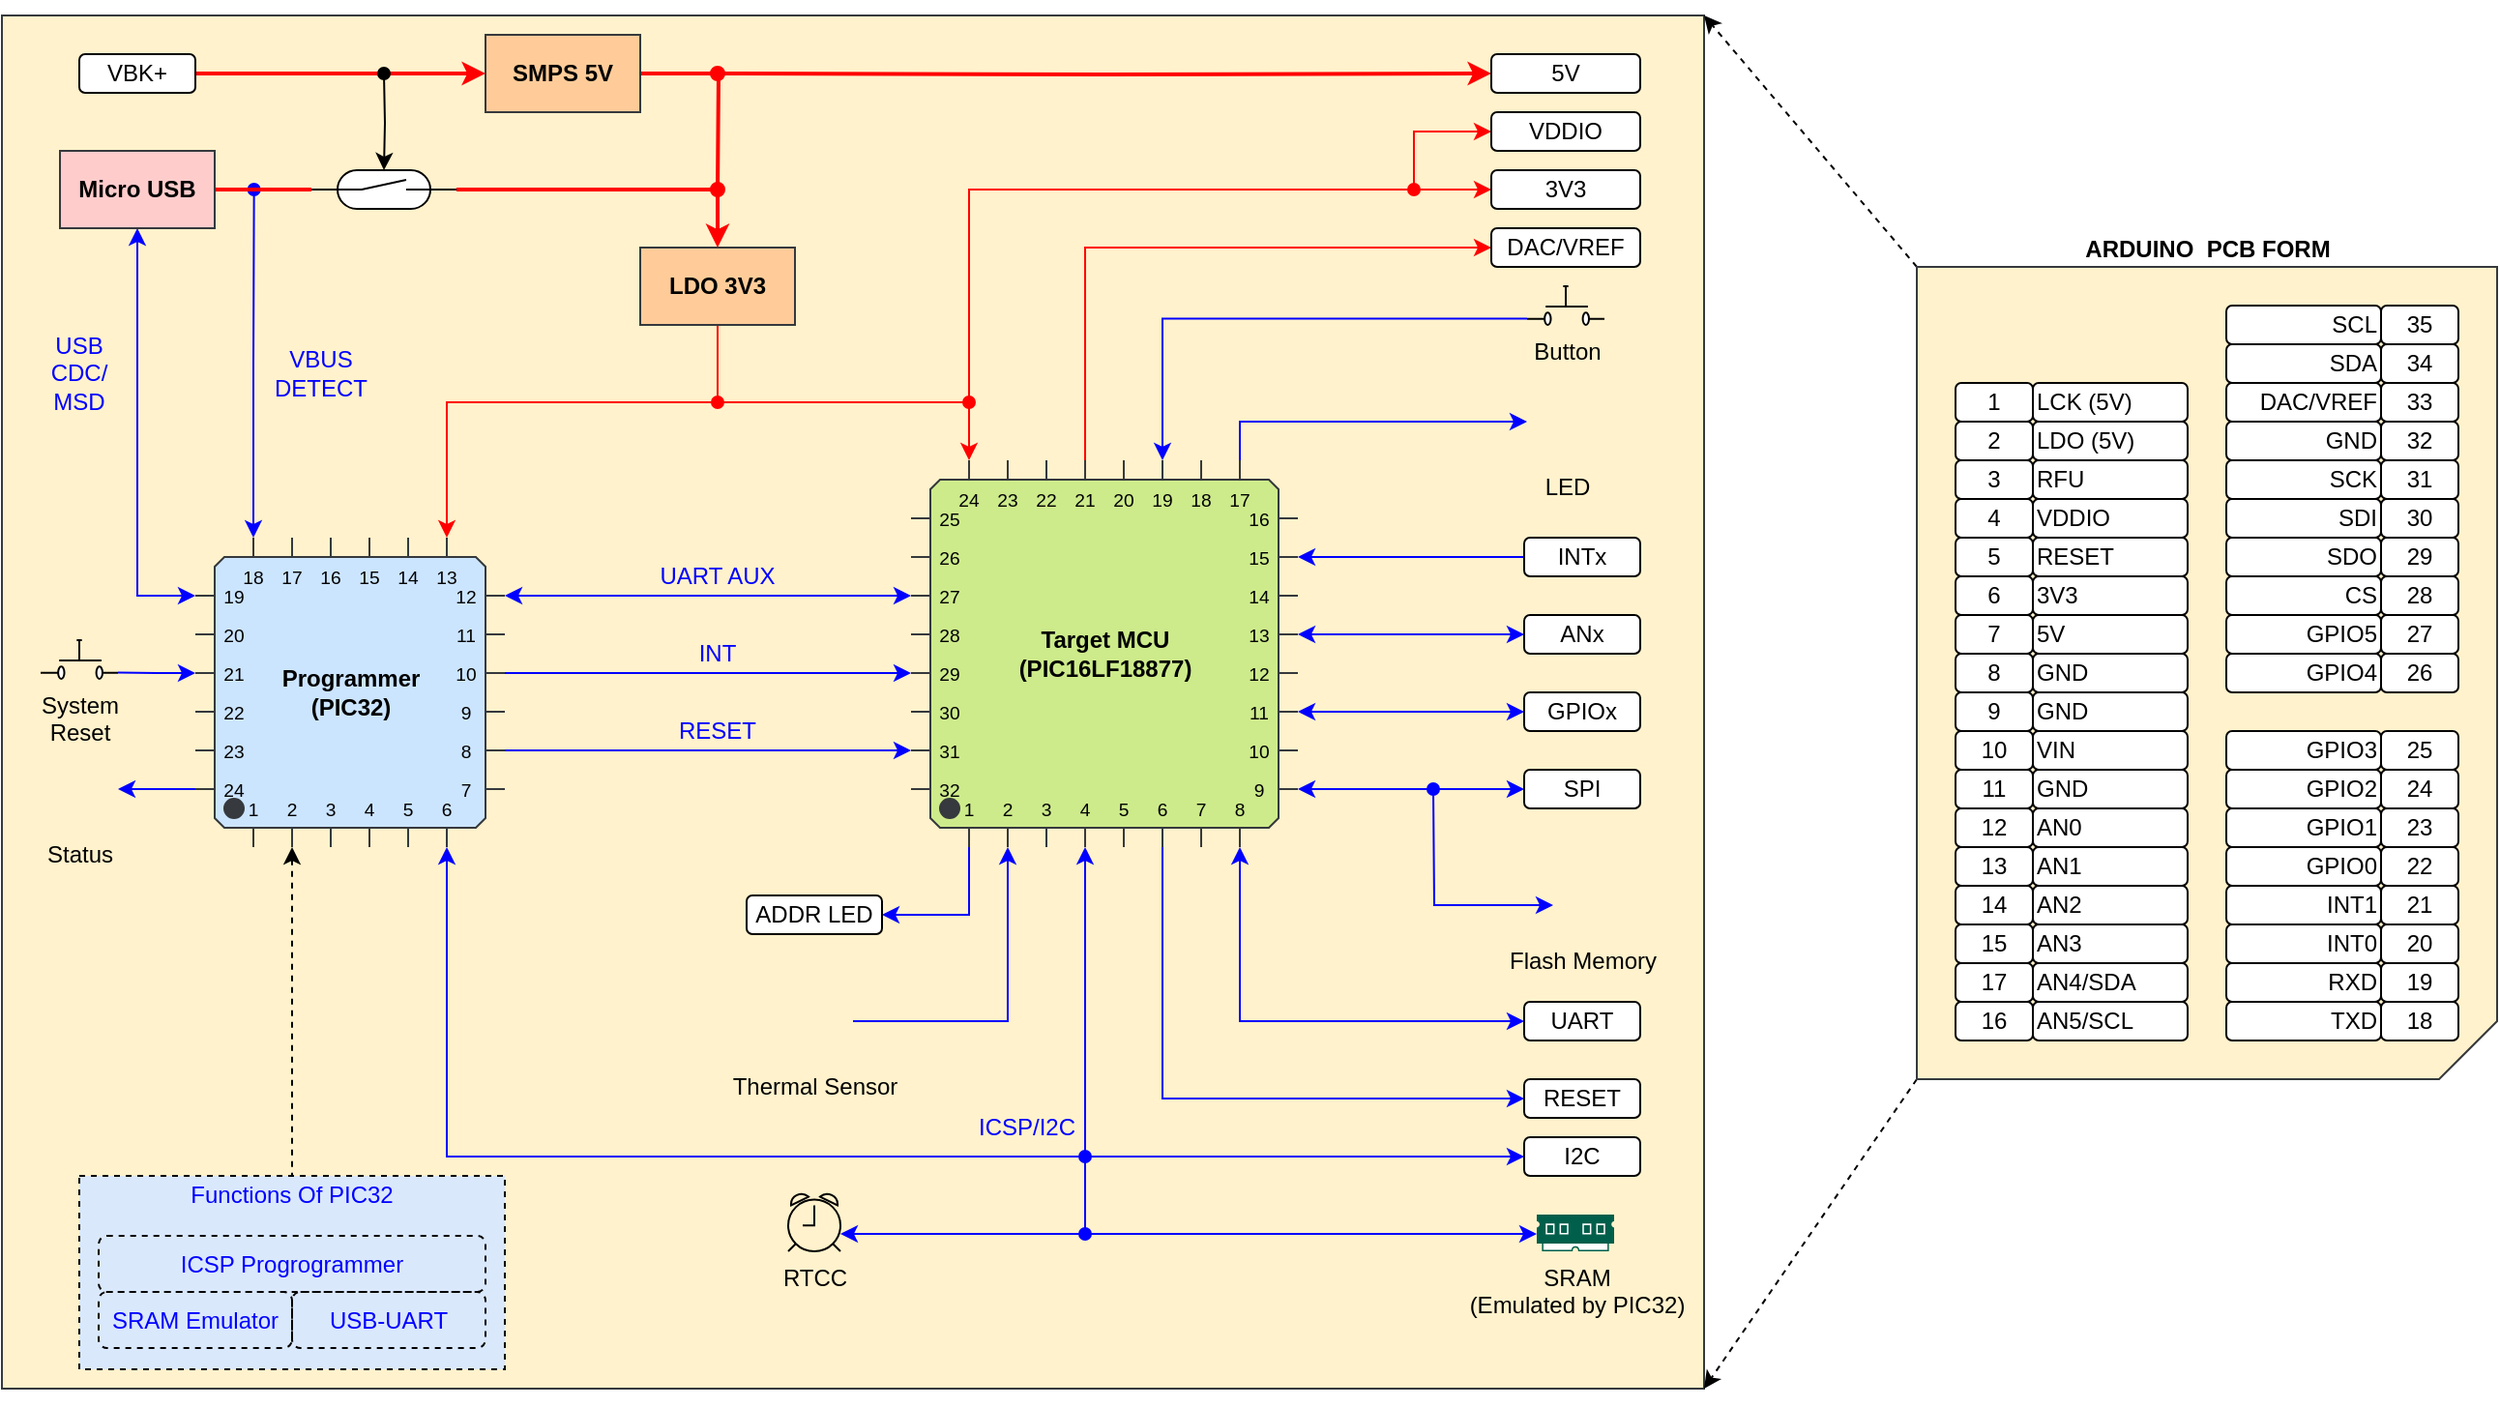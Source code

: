 <mxfile version="14.4.3" type="device"><diagram id="FAWxuf3-GDfkqZyllJHT" name="Page-1"><mxGraphModel dx="1021" dy="647" grid="1" gridSize="10" guides="1" tooltips="1" connect="1" arrows="1" fold="1" page="1" pageScale="1" pageWidth="1654" pageHeight="1169" math="0" shadow="0"><root><mxCell id="0"/><mxCell id="1" parent="0"/><mxCell id="gl0B-3WAw4lFfvfO7_5f-157" value="" style="rounded=0;whiteSpace=wrap;html=1;strokeColor=#36393d;strokeWidth=1;align=center;fillColor=#FFF2CC;" parent="1" vertex="1"><mxGeometry x="10" y="10" width="880" height="710" as="geometry"/></mxCell><mxCell id="gl0B-3WAw4lFfvfO7_5f-158" style="rounded=0;orthogonalLoop=1;jettySize=auto;html=1;exitX=1;exitY=1;exitDx=0;exitDy=0;exitPerimeter=0;entryX=1;entryY=0;entryDx=0;entryDy=0;startArrow=none;startFill=0;endArrow=classic;endFill=1;strokeWidth=1;fontColor=#000000;dashed=1;fillColor=#ffff88;" parent="1" source="gl0B-3WAw4lFfvfO7_5f-81" target="gl0B-3WAw4lFfvfO7_5f-157" edge="1"><mxGeometry relative="1" as="geometry"/></mxCell><mxCell id="gl0B-3WAw4lFfvfO7_5f-160" style="edgeStyle=none;rounded=0;orthogonalLoop=1;jettySize=auto;html=1;exitX=1;exitY=0;exitDx=0;exitDy=0;exitPerimeter=0;entryX=1;entryY=1;entryDx=0;entryDy=0;startArrow=none;startFill=0;endArrow=classic;endFill=1;strokeWidth=1;fontColor=#000000;dashed=1;fillColor=#ffff88;" parent="1" source="gl0B-3WAw4lFfvfO7_5f-81" target="gl0B-3WAw4lFfvfO7_5f-157" edge="1"><mxGeometry relative="1" as="geometry"/></mxCell><mxCell id="gl0B-3WAw4lFfvfO7_5f-81" value="&lt;b&gt;ARDUINO&amp;nbsp; PCB FORM&lt;/b&gt;" style="shape=card;html=1;align=center;rotation=0;strokeColor=#36393d;labelPosition=center;verticalLabelPosition=top;verticalAlign=bottom;horizontal=1;flipV=1;flipH=1;textDirection=rtl;fillColor=#FFF2CC;" parent="1" vertex="1"><mxGeometry x="1000" y="140" width="300" height="420" as="geometry"/></mxCell><mxCell id="gl0B-3WAw4lFfvfO7_5f-142" style="edgeStyle=orthogonalEdgeStyle;rounded=0;orthogonalLoop=1;jettySize=auto;html=1;exitX=0;exitY=0;exitDx=0;exitDy=30;exitPerimeter=0;entryX=0.5;entryY=1;entryDx=0;entryDy=0;startArrow=classic;startFill=1;endArrow=classic;endFill=1;strokeColor=#0000FF;strokeWidth=1;fontColor=#000000;" parent="1" source="gl0B-3WAw4lFfvfO7_5f-1" target="gl0B-3WAw4lFfvfO7_5f-4" edge="1"><mxGeometry relative="1" as="geometry"/></mxCell><mxCell id="gl0B-3WAw4lFfvfO7_5f-145" style="edgeStyle=orthogonalEdgeStyle;rounded=0;orthogonalLoop=1;jettySize=auto;html=1;exitX=0;exitY=0;exitDx=0;exitDy=70;exitPerimeter=0;entryX=1;entryY=0.84;entryDx=0;entryDy=0;entryPerimeter=0;startArrow=classic;startFill=1;endArrow=none;endFill=0;strokeColor=#0000FF;strokeWidth=1;fontColor=#000000;" parent="1" source="gl0B-3WAw4lFfvfO7_5f-1" target="gl0B-3WAw4lFfvfO7_5f-139" edge="1"><mxGeometry relative="1" as="geometry"/></mxCell><mxCell id="GJWshSF4fhfG3qmLM1xP-25" style="edgeStyle=orthogonalEdgeStyle;rounded=0;orthogonalLoop=1;jettySize=auto;html=1;entryX=0.5;entryY=0;entryDx=0;entryDy=0;startArrow=classic;startFill=1;endArrow=none;endFill=0;strokeWidth=1;fontColor=#0000FF;dashed=1;exitX=0;exitY=1;exitDx=50;exitDy=0;exitPerimeter=0;" parent="1" source="gl0B-3WAw4lFfvfO7_5f-1" target="GJWshSF4fhfG3qmLM1xP-23" edge="1"><mxGeometry relative="1" as="geometry"/></mxCell><mxCell id="er8K3xx068y1juMKBzcv-15" style="edgeStyle=orthogonalEdgeStyle;rounded=0;orthogonalLoop=1;jettySize=auto;html=1;exitX=0;exitY=0;exitDx=30;exitDy=0;exitPerimeter=0;startArrow=classic;startFill=1;endArrow=oval;endFill=1;strokeColor=#0000FF;" edge="1" parent="1" source="gl0B-3WAw4lFfvfO7_5f-1"><mxGeometry relative="1" as="geometry"><mxPoint x="140.333" y="100.0" as="targetPoint"/></mxGeometry></mxCell><mxCell id="er8K3xx068y1juMKBzcv-25" style="edgeStyle=orthogonalEdgeStyle;rounded=0;orthogonalLoop=1;jettySize=auto;html=1;exitX=1;exitY=0;exitDx=0;exitDy=30;exitPerimeter=0;entryX=0;entryY=0;entryDx=0;entryDy=70;entryPerimeter=0;startArrow=classic;startFill=1;endArrow=classic;endFill=1;strokeWidth=1;strokeColor=#0000FF;" edge="1" parent="1" source="gl0B-3WAw4lFfvfO7_5f-1" target="gl0B-3WAw4lFfvfO7_5f-82"><mxGeometry relative="1" as="geometry"/></mxCell><mxCell id="er8K3xx068y1juMKBzcv-26" style="edgeStyle=orthogonalEdgeStyle;rounded=0;orthogonalLoop=1;jettySize=auto;html=1;exitX=0;exitY=1;exitDx=130;exitDy=0;exitPerimeter=0;entryX=0;entryY=0.5;entryDx=0;entryDy=0;startArrow=classic;startFill=1;endArrow=classic;endFill=1;strokeColor=#0000FF;strokeWidth=1;" edge="1" parent="1" source="gl0B-3WAw4lFfvfO7_5f-1" target="gl0B-3WAw4lFfvfO7_5f-117"><mxGeometry relative="1" as="geometry"/></mxCell><mxCell id="er8K3xx068y1juMKBzcv-30" style="edgeStyle=orthogonalEdgeStyle;rounded=0;orthogonalLoop=1;jettySize=auto;html=1;exitX=1;exitY=0;exitDx=0;exitDy=110;exitPerimeter=0;entryX=0;entryY=0;entryDx=0;entryDy=150;entryPerimeter=0;startArrow=none;startFill=0;endArrow=classic;endFill=1;strokeColor=#0000FF;strokeWidth=1;" edge="1" parent="1" source="gl0B-3WAw4lFfvfO7_5f-1" target="gl0B-3WAw4lFfvfO7_5f-82"><mxGeometry relative="1" as="geometry"/></mxCell><mxCell id="er8K3xx068y1juMKBzcv-32" style="edgeStyle=orthogonalEdgeStyle;rounded=0;orthogonalLoop=1;jettySize=auto;html=1;exitX=1;exitY=0;exitDx=0;exitDy=70;exitPerimeter=0;entryX=0;entryY=0;entryDx=0;entryDy=110;entryPerimeter=0;startArrow=none;startFill=0;endArrow=classic;endFill=1;strokeColor=#0000FF;strokeWidth=1;" edge="1" parent="1" source="gl0B-3WAw4lFfvfO7_5f-1" target="gl0B-3WAw4lFfvfO7_5f-82"><mxGeometry relative="1" as="geometry"/></mxCell><mxCell id="gl0B-3WAw4lFfvfO7_5f-1" value="Programmer&lt;br&gt;(PIC32)" style="shadow=0;dashed=0;align=center;html=1;strokeWidth=1;shape=mxgraph.electrical.logic_gates.qfp_ic;labelNames=a,b,c,d,e,f,g,h,i,j,k,l,m,n,o,p,q,r,s,t,u,v,w,x,y,z,a1,b1,c1,d1,e1,f1,g1,h1,i1,j1,k1,l1,m1,n1;fontStyle=1;flipV=0;flipH=0;fillColor=#cce5ff;strokeColor=#36393d;" parent="1" vertex="1"><mxGeometry x="110" y="280" width="160" height="160" as="geometry"/></mxCell><mxCell id="er8K3xx068y1juMKBzcv-12" style="edgeStyle=orthogonalEdgeStyle;rounded=0;orthogonalLoop=1;jettySize=auto;html=1;entryX=0;entryY=0.5;entryDx=0;entryDy=0;entryPerimeter=0;endArrow=none;endFill=0;strokeWidth=2;strokeColor=#FF0000;" edge="1" parent="1" source="gl0B-3WAw4lFfvfO7_5f-4" target="er8K3xx068y1juMKBzcv-10"><mxGeometry relative="1" as="geometry"/></mxCell><mxCell id="gl0B-3WAw4lFfvfO7_5f-4" value="Micro USB" style="rounded=0;whiteSpace=wrap;html=1;fontStyle=1;fillColor=#ffcccc;strokeColor=#36393d;" parent="1" vertex="1"><mxGeometry x="40" y="80" width="80" height="40" as="geometry"/></mxCell><mxCell id="er8K3xx068y1juMKBzcv-16" style="edgeStyle=orthogonalEdgeStyle;rounded=0;orthogonalLoop=1;jettySize=auto;html=1;entryX=0;entryY=0;entryDx=30;entryDy=0;entryPerimeter=0;startArrow=classic;startFill=1;endArrow=classic;endFill=1;strokeColor=#FF0000;" edge="1" parent="1" target="gl0B-3WAw4lFfvfO7_5f-82"><mxGeometry relative="1" as="geometry"><mxPoint x="240" y="280" as="sourcePoint"/><Array as="points"><mxPoint x="240" y="210"/><mxPoint x="510" y="210"/></Array></mxGeometry></mxCell><mxCell id="er8K3xx068y1juMKBzcv-18" style="edgeStyle=orthogonalEdgeStyle;rounded=0;orthogonalLoop=1;jettySize=auto;html=1;startArrow=none;startFill=0;endArrow=oval;endFill=1;strokeColor=#FF0000;" edge="1" parent="1" source="gl0B-3WAw4lFfvfO7_5f-5"><mxGeometry relative="1" as="geometry"><mxPoint x="380" y="210.0" as="targetPoint"/></mxGeometry></mxCell><mxCell id="gl0B-3WAw4lFfvfO7_5f-5" value="LDO 3V3" style="rounded=0;whiteSpace=wrap;html=1;fontStyle=1;fillColor=#ffcc99;strokeColor=#36393d;" parent="1" vertex="1"><mxGeometry x="340" y="130" width="80" height="40" as="geometry"/></mxCell><mxCell id="er8K3xx068y1juMKBzcv-14" style="edgeStyle=orthogonalEdgeStyle;rounded=0;orthogonalLoop=1;jettySize=auto;html=1;endArrow=oval;endFill=1;strokeWidth=2;strokeColor=#FF0000;" edge="1" parent="1" source="gl0B-3WAw4lFfvfO7_5f-6"><mxGeometry relative="1" as="geometry"><mxPoint x="380" y="100.0" as="targetPoint"/></mxGeometry></mxCell><mxCell id="gl0B-3WAw4lFfvfO7_5f-6" value="SMPS 5V" style="rounded=0;whiteSpace=wrap;html=1;fontStyle=1;fillColor=#ffcc99;strokeColor=#36393d;" parent="1" vertex="1"><mxGeometry x="260" y="20" width="80" height="40" as="geometry"/></mxCell><mxCell id="gl0B-3WAw4lFfvfO7_5f-11" value="3" style="rounded=1;whiteSpace=wrap;html=1;" parent="1" vertex="1"><mxGeometry x="1020" y="240" width="40" height="20" as="geometry"/></mxCell><mxCell id="gl0B-3WAw4lFfvfO7_5f-12" value="4" style="rounded=1;whiteSpace=wrap;html=1;" parent="1" vertex="1"><mxGeometry x="1020" y="260" width="40" height="20" as="geometry"/></mxCell><mxCell id="gl0B-3WAw4lFfvfO7_5f-13" value="5" style="rounded=1;whiteSpace=wrap;html=1;" parent="1" vertex="1"><mxGeometry x="1020" y="280" width="40" height="20" as="geometry"/></mxCell><mxCell id="gl0B-3WAw4lFfvfO7_5f-14" value="6" style="rounded=1;whiteSpace=wrap;html=1;" parent="1" vertex="1"><mxGeometry x="1020" y="300" width="40" height="20" as="geometry"/></mxCell><mxCell id="gl0B-3WAw4lFfvfO7_5f-15" value="7" style="rounded=1;whiteSpace=wrap;html=1;" parent="1" vertex="1"><mxGeometry x="1020" y="320" width="40" height="20" as="geometry"/></mxCell><mxCell id="gl0B-3WAw4lFfvfO7_5f-16" value="8" style="rounded=1;whiteSpace=wrap;html=1;" parent="1" vertex="1"><mxGeometry x="1020" y="340" width="40" height="20" as="geometry"/></mxCell><mxCell id="gl0B-3WAw4lFfvfO7_5f-17" value="9" style="rounded=1;whiteSpace=wrap;html=1;" parent="1" vertex="1"><mxGeometry x="1020" y="360" width="40" height="20" as="geometry"/></mxCell><mxCell id="gl0B-3WAw4lFfvfO7_5f-18" value="10" style="rounded=1;whiteSpace=wrap;html=1;" parent="1" vertex="1"><mxGeometry x="1020" y="380" width="40" height="20" as="geometry"/></mxCell><mxCell id="gl0B-3WAw4lFfvfO7_5f-19" value="11" style="rounded=1;whiteSpace=wrap;html=1;" parent="1" vertex="1"><mxGeometry x="1020" y="400" width="40" height="20" as="geometry"/></mxCell><mxCell id="gl0B-3WAw4lFfvfO7_5f-20" value="12" style="rounded=1;whiteSpace=wrap;html=1;" parent="1" vertex="1"><mxGeometry x="1020" y="420" width="40" height="20" as="geometry"/></mxCell><mxCell id="gl0B-3WAw4lFfvfO7_5f-21" value="13" style="rounded=1;whiteSpace=wrap;html=1;" parent="1" vertex="1"><mxGeometry x="1020" y="440" width="40" height="20" as="geometry"/></mxCell><mxCell id="gl0B-3WAw4lFfvfO7_5f-22" value="14" style="rounded=1;whiteSpace=wrap;html=1;" parent="1" vertex="1"><mxGeometry x="1020" y="460" width="40" height="20" as="geometry"/></mxCell><mxCell id="gl0B-3WAw4lFfvfO7_5f-23" value="15" style="rounded=1;whiteSpace=wrap;html=1;" parent="1" vertex="1"><mxGeometry x="1020" y="480" width="40" height="20" as="geometry"/></mxCell><mxCell id="gl0B-3WAw4lFfvfO7_5f-24" value="16" style="rounded=1;whiteSpace=wrap;html=1;" parent="1" vertex="1"><mxGeometry x="1020" y="520" width="40" height="20" as="geometry"/></mxCell><mxCell id="gl0B-3WAw4lFfvfO7_5f-25" value="17" style="rounded=1;whiteSpace=wrap;html=1;" parent="1" vertex="1"><mxGeometry x="1020" y="500" width="40" height="20" as="geometry"/></mxCell><mxCell id="gl0B-3WAw4lFfvfO7_5f-26" value="18" style="rounded=1;whiteSpace=wrap;html=1;" parent="1" vertex="1"><mxGeometry x="1240" y="520" width="40" height="20" as="geometry"/></mxCell><mxCell id="gl0B-3WAw4lFfvfO7_5f-27" value="26" style="rounded=1;whiteSpace=wrap;html=1;" parent="1" vertex="1"><mxGeometry x="1240" y="340" width="40" height="20" as="geometry"/></mxCell><mxCell id="gl0B-3WAw4lFfvfO7_5f-28" value="25" style="rounded=1;whiteSpace=wrap;html=1;" parent="1" vertex="1"><mxGeometry x="1240" y="380" width="40" height="20" as="geometry"/></mxCell><mxCell id="gl0B-3WAw4lFfvfO7_5f-29" value="24" style="rounded=1;whiteSpace=wrap;html=1;" parent="1" vertex="1"><mxGeometry x="1240" y="400" width="40" height="20" as="geometry"/></mxCell><mxCell id="gl0B-3WAw4lFfvfO7_5f-30" value="23" style="rounded=1;whiteSpace=wrap;html=1;" parent="1" vertex="1"><mxGeometry x="1240" y="420" width="40" height="20" as="geometry"/></mxCell><mxCell id="gl0B-3WAw4lFfvfO7_5f-31" value="22" style="rounded=1;whiteSpace=wrap;html=1;" parent="1" vertex="1"><mxGeometry x="1240" y="440" width="40" height="20" as="geometry"/></mxCell><mxCell id="gl0B-3WAw4lFfvfO7_5f-32" value="21" style="rounded=1;whiteSpace=wrap;html=1;" parent="1" vertex="1"><mxGeometry x="1240" y="460" width="40" height="20" as="geometry"/></mxCell><mxCell id="gl0B-3WAw4lFfvfO7_5f-33" value="20" style="rounded=1;whiteSpace=wrap;html=1;" parent="1" vertex="1"><mxGeometry x="1240" y="480" width="40" height="20" as="geometry"/></mxCell><mxCell id="gl0B-3WAw4lFfvfO7_5f-34" value="19" style="rounded=1;whiteSpace=wrap;html=1;" parent="1" vertex="1"><mxGeometry x="1240" y="500" width="40" height="20" as="geometry"/></mxCell><mxCell id="gl0B-3WAw4lFfvfO7_5f-38" value="33" style="rounded=1;whiteSpace=wrap;html=1;" parent="1" vertex="1"><mxGeometry x="1240" y="200" width="40" height="20" as="geometry"/></mxCell><mxCell id="gl0B-3WAw4lFfvfO7_5f-39" value="32" style="rounded=1;whiteSpace=wrap;html=1;" parent="1" vertex="1"><mxGeometry x="1240" y="220" width="40" height="20" as="geometry"/></mxCell><mxCell id="gl0B-3WAw4lFfvfO7_5f-40" value="31" style="rounded=1;whiteSpace=wrap;html=1;" parent="1" vertex="1"><mxGeometry x="1240" y="240" width="40" height="20" as="geometry"/></mxCell><mxCell id="gl0B-3WAw4lFfvfO7_5f-41" value="30" style="rounded=1;whiteSpace=wrap;html=1;" parent="1" vertex="1"><mxGeometry x="1240" y="260" width="40" height="20" as="geometry"/></mxCell><mxCell id="gl0B-3WAw4lFfvfO7_5f-42" value="29" style="rounded=1;whiteSpace=wrap;html=1;" parent="1" vertex="1"><mxGeometry x="1240" y="280" width="40" height="20" as="geometry"/></mxCell><mxCell id="gl0B-3WAw4lFfvfO7_5f-43" value="28" style="rounded=1;whiteSpace=wrap;html=1;" parent="1" vertex="1"><mxGeometry x="1240" y="300" width="40" height="20" as="geometry"/></mxCell><mxCell id="gl0B-3WAw4lFfvfO7_5f-44" value="27" style="rounded=1;whiteSpace=wrap;html=1;" parent="1" vertex="1"><mxGeometry x="1240" y="320" width="40" height="20" as="geometry"/></mxCell><mxCell id="gl0B-3WAw4lFfvfO7_5f-48" value="RFU" style="rounded=1;whiteSpace=wrap;html=1;align=left;" parent="1" vertex="1"><mxGeometry x="1060" y="240" width="80" height="20" as="geometry"/></mxCell><mxCell id="gl0B-3WAw4lFfvfO7_5f-49" value="VDDIO" style="rounded=1;whiteSpace=wrap;html=1;align=left;" parent="1" vertex="1"><mxGeometry x="1060" y="260" width="80" height="20" as="geometry"/></mxCell><mxCell id="gl0B-3WAw4lFfvfO7_5f-50" value="RESET" style="rounded=1;whiteSpace=wrap;html=1;align=left;" parent="1" vertex="1"><mxGeometry x="1060" y="280" width="80" height="20" as="geometry"/></mxCell><mxCell id="gl0B-3WAw4lFfvfO7_5f-51" value="3V3" style="rounded=1;whiteSpace=wrap;html=1;align=left;" parent="1" vertex="1"><mxGeometry x="1060" y="300" width="80" height="20" as="geometry"/></mxCell><mxCell id="gl0B-3WAw4lFfvfO7_5f-52" value="5V" style="rounded=1;whiteSpace=wrap;html=1;align=left;" parent="1" vertex="1"><mxGeometry x="1060" y="320" width="80" height="20" as="geometry"/></mxCell><mxCell id="gl0B-3WAw4lFfvfO7_5f-53" value="GND" style="rounded=1;whiteSpace=wrap;html=1;align=left;" parent="1" vertex="1"><mxGeometry x="1060" y="340" width="80" height="20" as="geometry"/></mxCell><mxCell id="gl0B-3WAw4lFfvfO7_5f-54" value="GND" style="rounded=1;whiteSpace=wrap;html=1;align=left;" parent="1" vertex="1"><mxGeometry x="1060" y="360" width="80" height="20" as="geometry"/></mxCell><mxCell id="gl0B-3WAw4lFfvfO7_5f-63" value="GPIO3" style="rounded=1;whiteSpace=wrap;html=1;align=right;" parent="1" vertex="1"><mxGeometry x="1160" y="380" width="80" height="20" as="geometry"/></mxCell><mxCell id="gl0B-3WAw4lFfvfO7_5f-64" value="GPIO2" style="rounded=1;whiteSpace=wrap;html=1;align=right;" parent="1" vertex="1"><mxGeometry x="1160" y="400" width="80" height="20" as="geometry"/></mxCell><mxCell id="gl0B-3WAw4lFfvfO7_5f-65" value="GPIO1" style="rounded=1;whiteSpace=wrap;html=1;align=right;" parent="1" vertex="1"><mxGeometry x="1160" y="420" width="80" height="20" as="geometry"/></mxCell><mxCell id="gl0B-3WAw4lFfvfO7_5f-66" value="GPIO0" style="rounded=1;whiteSpace=wrap;html=1;align=right;" parent="1" vertex="1"><mxGeometry x="1160" y="440" width="80" height="20" as="geometry"/></mxCell><mxCell id="gl0B-3WAw4lFfvfO7_5f-67" value="INT1" style="rounded=1;whiteSpace=wrap;html=1;align=right;" parent="1" vertex="1"><mxGeometry x="1160" y="460" width="80" height="20" as="geometry"/></mxCell><mxCell id="gl0B-3WAw4lFfvfO7_5f-68" value="INT0" style="rounded=1;whiteSpace=wrap;html=1;align=right;" parent="1" vertex="1"><mxGeometry x="1160" y="480" width="80" height="20" as="geometry"/></mxCell><mxCell id="gl0B-3WAw4lFfvfO7_5f-69" value="RXD" style="rounded=1;whiteSpace=wrap;html=1;align=right;" parent="1" vertex="1"><mxGeometry x="1160" y="500" width="80" height="20" as="geometry"/></mxCell><mxCell id="gl0B-3WAw4lFfvfO7_5f-70" value="TXD" style="rounded=1;whiteSpace=wrap;html=1;align=right;" parent="1" vertex="1"><mxGeometry x="1160" y="520" width="80" height="20" as="geometry"/></mxCell><mxCell id="gl0B-3WAw4lFfvfO7_5f-71" value="DAC/VREF" style="rounded=1;whiteSpace=wrap;html=1;align=right;" parent="1" vertex="1"><mxGeometry x="1160" y="200" width="80" height="20" as="geometry"/></mxCell><mxCell id="gl0B-3WAw4lFfvfO7_5f-72" value="GND" style="rounded=1;whiteSpace=wrap;html=1;align=right;" parent="1" vertex="1"><mxGeometry x="1160" y="220" width="80" height="20" as="geometry"/></mxCell><mxCell id="gl0B-3WAw4lFfvfO7_5f-73" value="SCK" style="rounded=1;whiteSpace=wrap;html=1;align=right;" parent="1" vertex="1"><mxGeometry x="1160" y="240" width="80" height="20" as="geometry"/></mxCell><mxCell id="gl0B-3WAw4lFfvfO7_5f-74" value="SDI" style="rounded=1;whiteSpace=wrap;html=1;align=right;" parent="1" vertex="1"><mxGeometry x="1160" y="260" width="80" height="20" as="geometry"/></mxCell><mxCell id="gl0B-3WAw4lFfvfO7_5f-75" value="SDO" style="rounded=1;whiteSpace=wrap;html=1;align=right;" parent="1" vertex="1"><mxGeometry x="1160" y="280" width="80" height="20" as="geometry"/></mxCell><mxCell id="gl0B-3WAw4lFfvfO7_5f-76" value="CS" style="rounded=1;whiteSpace=wrap;html=1;align=right;" parent="1" vertex="1"><mxGeometry x="1160" y="300" width="80" height="20" as="geometry"/></mxCell><mxCell id="gl0B-3WAw4lFfvfO7_5f-77" value="GPIO5" style="rounded=1;whiteSpace=wrap;html=1;align=right;" parent="1" vertex="1"><mxGeometry x="1160" y="320" width="80" height="20" as="geometry"/></mxCell><mxCell id="gl0B-3WAw4lFfvfO7_5f-78" value="GPIO4" style="rounded=1;whiteSpace=wrap;html=1;align=right;" parent="1" vertex="1"><mxGeometry x="1160" y="340" width="80" height="20" as="geometry"/></mxCell><mxCell id="gl0B-3WAw4lFfvfO7_5f-79" value="SCL" style="rounded=1;whiteSpace=wrap;html=1;align=right;" parent="1" vertex="1"><mxGeometry x="1160" y="160" width="80" height="20" as="geometry"/></mxCell><mxCell id="gl0B-3WAw4lFfvfO7_5f-80" value="SDA" style="rounded=1;whiteSpace=wrap;html=1;align=right;" parent="1" vertex="1"><mxGeometry x="1160" y="180" width="80" height="20" as="geometry"/></mxCell><mxCell id="gl0B-3WAw4lFfvfO7_5f-119" style="edgeStyle=orthogonalEdgeStyle;rounded=0;orthogonalLoop=1;jettySize=auto;html=1;exitX=1;exitY=0;exitDx=0;exitDy=170;exitPerimeter=0;entryX=0;entryY=0.5;entryDx=0;entryDy=0;startArrow=classic;startFill=1;endArrow=classic;endFill=1;strokeColor=#0000FF;strokeWidth=1;fontColor=#0000FF;" parent="1" source="gl0B-3WAw4lFfvfO7_5f-82" target="gl0B-3WAw4lFfvfO7_5f-118" edge="1"><mxGeometry relative="1" as="geometry"/></mxCell><mxCell id="gl0B-3WAw4lFfvfO7_5f-121" style="edgeStyle=orthogonalEdgeStyle;rounded=0;orthogonalLoop=1;jettySize=auto;html=1;exitX=1;exitY=0;exitDx=0;exitDy=130;exitPerimeter=0;entryX=0;entryY=0.5;entryDx=0;entryDy=0;startArrow=classic;startFill=1;endArrow=classic;endFill=1;strokeColor=#0000FF;strokeWidth=1;fontColor=#0000FF;" parent="1" source="gl0B-3WAw4lFfvfO7_5f-82" target="gl0B-3WAw4lFfvfO7_5f-116" edge="1"><mxGeometry relative="1" as="geometry"/></mxCell><mxCell id="gl0B-3WAw4lFfvfO7_5f-122" style="edgeStyle=orthogonalEdgeStyle;rounded=0;orthogonalLoop=1;jettySize=auto;html=1;exitX=1;exitY=0;exitDx=0;exitDy=90;exitPerimeter=0;entryX=0;entryY=0.5;entryDx=0;entryDy=0;startArrow=classic;startFill=1;endArrow=classic;endFill=1;strokeColor=#0000FF;strokeWidth=1;fontColor=#0000FF;" parent="1" source="gl0B-3WAw4lFfvfO7_5f-82" target="gl0B-3WAw4lFfvfO7_5f-115" edge="1"><mxGeometry relative="1" as="geometry"/></mxCell><mxCell id="gl0B-3WAw4lFfvfO7_5f-124" style="edgeStyle=orthogonalEdgeStyle;rounded=0;orthogonalLoop=1;jettySize=auto;html=1;exitX=1;exitY=0;exitDx=0;exitDy=50;exitPerimeter=0;entryX=0;entryY=0.5;entryDx=0;entryDy=0;startArrow=classic;startFill=1;endArrow=none;endFill=0;strokeColor=#0000FF;strokeWidth=1;fontColor=#0000FF;" parent="1" source="gl0B-3WAw4lFfvfO7_5f-82" target="gl0B-3WAw4lFfvfO7_5f-114" edge="1"><mxGeometry relative="1" as="geometry"/></mxCell><mxCell id="er8K3xx068y1juMKBzcv-1" style="edgeStyle=orthogonalEdgeStyle;rounded=0;orthogonalLoop=1;jettySize=auto;html=1;exitX=0;exitY=1;exitDx=170;exitDy=0;exitPerimeter=0;entryX=0;entryY=0.5;entryDx=0;entryDy=0;startArrow=classic;startFill=1;strokeColor=#0000FF;" edge="1" parent="1" source="gl0B-3WAw4lFfvfO7_5f-82" target="gl0B-3WAw4lFfvfO7_5f-113"><mxGeometry relative="1" as="geometry"/></mxCell><mxCell id="er8K3xx068y1juMKBzcv-19" style="edgeStyle=orthogonalEdgeStyle;rounded=0;orthogonalLoop=1;jettySize=auto;html=1;exitX=0;exitY=0;exitDx=170;exitDy=0;exitPerimeter=0;entryX=0;entryY=0.5;entryDx=0;entryDy=0;startArrow=none;startFill=0;endArrow=classic;endFill=1;strokeWidth=1;strokeColor=#0000FF;" edge="1" parent="1" source="gl0B-3WAw4lFfvfO7_5f-82" target="gl0B-3WAw4lFfvfO7_5f-146"><mxGeometry relative="1" as="geometry"/></mxCell><mxCell id="er8K3xx068y1juMKBzcv-27" style="edgeStyle=orthogonalEdgeStyle;rounded=0;orthogonalLoop=1;jettySize=auto;html=1;exitX=0;exitY=1;exitDx=90;exitDy=0;exitPerimeter=0;startArrow=classic;startFill=1;endArrow=oval;endFill=1;strokeColor=#0000FF;strokeWidth=1;" edge="1" parent="1" source="gl0B-3WAw4lFfvfO7_5f-82"><mxGeometry relative="1" as="geometry"><mxPoint x="570" y="600" as="targetPoint"/></mxGeometry></mxCell><mxCell id="er8K3xx068y1juMKBzcv-36" style="edgeStyle=orthogonalEdgeStyle;rounded=0;orthogonalLoop=1;jettySize=auto;html=1;exitX=1;exitY=0.5;exitDx=0;exitDy=0;entryX=0;entryY=1;entryDx=50;entryDy=0;startArrow=none;startFill=0;endArrow=classic;endFill=1;strokeColor=#0000FF;strokeWidth=1;entryPerimeter=0;" edge="1" parent="1" source="gl0B-3WAw4lFfvfO7_5f-149" target="gl0B-3WAw4lFfvfO7_5f-82"><mxGeometry relative="1" as="geometry"/></mxCell><mxCell id="er8K3xx068y1juMKBzcv-38" style="edgeStyle=orthogonalEdgeStyle;rounded=0;orthogonalLoop=1;jettySize=auto;html=1;exitX=0;exitY=1;exitDx=30;exitDy=0;exitPerimeter=0;entryX=1;entryY=0.5;entryDx=0;entryDy=0;startArrow=none;startFill=0;endArrow=classic;endFill=1;strokeColor=#0000FF;strokeWidth=1;" edge="1" parent="1" source="gl0B-3WAw4lFfvfO7_5f-82" target="er8K3xx068y1juMKBzcv-37"><mxGeometry relative="1" as="geometry"/></mxCell><mxCell id="gl0B-3WAw4lFfvfO7_5f-82" value="Target MCU&lt;br&gt;(PIC16LF18877)" style="shadow=0;dashed=0;align=center;html=1;strokeWidth=1;shape=mxgraph.electrical.logic_gates.qfp_ic;labelNames=a,b,c,d,e,f,g,h,i,j,k,l,m,n,o,p,q,r,s,t,u,v,w,x,y,z,a1,b1,c1,d1,e1,f1,g1,h1,i1,j1,k1,l1,m1,n1;fontStyle=1;fillColor=#cdeb8b;strokeColor=#36393d;" parent="1" vertex="1"><mxGeometry x="480" y="240" width="200" height="200" as="geometry"/></mxCell><mxCell id="er8K3xx068y1juMKBzcv-23" style="edgeStyle=orthogonalEdgeStyle;rounded=0;orthogonalLoop=1;jettySize=auto;html=1;startArrow=oval;startFill=1;endArrow=classic;endFill=1;strokeColor=#FF0000;strokeWidth=1;" edge="1" parent="1" target="gl0B-3WAw4lFfvfO7_5f-90"><mxGeometry relative="1" as="geometry"><mxPoint x="740" y="100.0" as="sourcePoint"/><Array as="points"><mxPoint x="740" y="70"/></Array></mxGeometry></mxCell><mxCell id="gl0B-3WAw4lFfvfO7_5f-90" value="VDDIO" style="rounded=1;whiteSpace=wrap;html=1;align=center;" parent="1" vertex="1"><mxGeometry x="780" y="60" width="77" height="20" as="geometry"/></mxCell><mxCell id="er8K3xx068y1juMKBzcv-24" style="edgeStyle=orthogonalEdgeStyle;rounded=0;orthogonalLoop=1;jettySize=auto;html=1;startArrow=none;startFill=0;endArrow=classic;endFill=1;strokeWidth=1;exitX=0;exitY=0;exitDx=90;exitDy=0;exitPerimeter=0;strokeColor=#FF0000;" edge="1" parent="1" source="gl0B-3WAw4lFfvfO7_5f-82" target="gl0B-3WAw4lFfvfO7_5f-91"><mxGeometry relative="1" as="geometry"><Array as="points"><mxPoint x="570" y="130"/></Array></mxGeometry></mxCell><mxCell id="gl0B-3WAw4lFfvfO7_5f-91" value="DAC/VREF" style="rounded=1;whiteSpace=wrap;html=1;align=center;" parent="1" vertex="1"><mxGeometry x="780" y="120" width="77" height="20" as="geometry"/></mxCell><mxCell id="er8K3xx068y1juMKBzcv-22" style="edgeStyle=orthogonalEdgeStyle;rounded=0;orthogonalLoop=1;jettySize=auto;html=1;startArrow=oval;startFill=1;endArrow=classic;endFill=1;strokeColor=#FF0000;strokeWidth=1;" edge="1" parent="1" target="gl0B-3WAw4lFfvfO7_5f-102"><mxGeometry relative="1" as="geometry"><mxPoint x="510" y="210.0" as="sourcePoint"/><Array as="points"><mxPoint x="510" y="100"/></Array></mxGeometry></mxCell><mxCell id="gl0B-3WAw4lFfvfO7_5f-102" value="3V3" style="rounded=1;whiteSpace=wrap;html=1;align=center;" parent="1" vertex="1"><mxGeometry x="780" y="90" width="77" height="20" as="geometry"/></mxCell><mxCell id="er8K3xx068y1juMKBzcv-21" style="edgeStyle=orthogonalEdgeStyle;rounded=0;orthogonalLoop=1;jettySize=auto;html=1;startArrow=oval;startFill=1;endArrow=classic;endFill=1;strokeWidth=2;strokeColor=#FF0000;" edge="1" parent="1" target="gl0B-3WAw4lFfvfO7_5f-104"><mxGeometry relative="1" as="geometry"><mxPoint x="380" y="40" as="sourcePoint"/></mxGeometry></mxCell><mxCell id="gl0B-3WAw4lFfvfO7_5f-104" value="5V" style="rounded=1;whiteSpace=wrap;html=1;align=center;" parent="1" vertex="1"><mxGeometry x="780" y="30" width="77" height="20" as="geometry"/></mxCell><mxCell id="gl0B-3WAw4lFfvfO7_5f-110" style="edgeStyle=orthogonalEdgeStyle;rounded=0;orthogonalLoop=1;jettySize=auto;html=1;entryX=0;entryY=0.5;entryDx=0;entryDy=0;startArrow=none;startFill=0;endArrow=classic;endFill=1;strokeColor=#FF0000;strokeWidth=2;fontColor=#0000FF;" parent="1" source="gl0B-3WAw4lFfvfO7_5f-109" target="gl0B-3WAw4lFfvfO7_5f-6" edge="1"><mxGeometry relative="1" as="geometry"><mxPoint x="140" y="40" as="targetPoint"/></mxGeometry></mxCell><mxCell id="gl0B-3WAw4lFfvfO7_5f-109" value="VBK+" style="rounded=1;whiteSpace=wrap;html=1;align=center;" parent="1" vertex="1"><mxGeometry x="50" y="30" width="60" height="20" as="geometry"/></mxCell><mxCell id="gl0B-3WAw4lFfvfO7_5f-113" value="UART" style="rounded=1;whiteSpace=wrap;html=1;align=center;" parent="1" vertex="1"><mxGeometry x="797" y="520" width="60" height="20" as="geometry"/></mxCell><mxCell id="gl0B-3WAw4lFfvfO7_5f-114" value="INTx" style="rounded=1;whiteSpace=wrap;html=1;align=center;" parent="1" vertex="1"><mxGeometry x="797" y="280" width="60" height="20" as="geometry"/></mxCell><mxCell id="gl0B-3WAw4lFfvfO7_5f-115" value="ANx" style="rounded=1;whiteSpace=wrap;html=1;align=center;" parent="1" vertex="1"><mxGeometry x="797" y="320" width="60" height="20" as="geometry"/></mxCell><mxCell id="gl0B-3WAw4lFfvfO7_5f-116" value="GPIOx" style="rounded=1;whiteSpace=wrap;html=1;align=center;" parent="1" vertex="1"><mxGeometry x="797" y="360" width="60" height="20" as="geometry"/></mxCell><mxCell id="gl0B-3WAw4lFfvfO7_5f-117" value="I2C" style="rounded=1;whiteSpace=wrap;html=1;align=center;" parent="1" vertex="1"><mxGeometry x="797" y="590" width="60" height="20" as="geometry"/></mxCell><mxCell id="gl0B-3WAw4lFfvfO7_5f-118" value="SPI" style="rounded=1;whiteSpace=wrap;html=1;align=center;" parent="1" vertex="1"><mxGeometry x="797" y="400" width="60" height="20" as="geometry"/></mxCell><mxCell id="er8K3xx068y1juMKBzcv-20" style="edgeStyle=orthogonalEdgeStyle;rounded=0;orthogonalLoop=1;jettySize=auto;html=1;exitX=0;exitY=0.84;exitDx=0;exitDy=0;exitPerimeter=0;entryX=0;entryY=0;entryDx=130;entryDy=0;entryPerimeter=0;startArrow=none;startFill=0;endArrow=classic;endFill=1;strokeColor=#0000FF;strokeWidth=1;" edge="1" parent="1" source="gl0B-3WAw4lFfvfO7_5f-125" target="gl0B-3WAw4lFfvfO7_5f-82"><mxGeometry relative="1" as="geometry"/></mxCell><mxCell id="gl0B-3WAw4lFfvfO7_5f-125" value="Button" style="pointerEvents=1;verticalLabelPosition=bottom;shadow=0;dashed=0;align=center;html=1;verticalAlign=top;shape=mxgraph.electrical.electro-mechanical.push_switch_no;strokeWidth=1;" parent="1" vertex="1"><mxGeometry x="798.5" y="150" width="40" height="20" as="geometry"/></mxCell><mxCell id="gl0B-3WAw4lFfvfO7_5f-127" style="edgeStyle=orthogonalEdgeStyle;rounded=0;orthogonalLoop=1;jettySize=auto;html=1;entryX=0;entryY=1;entryDx=130;entryDy=0;entryPerimeter=0;startArrow=classic;startFill=1;endArrow=none;endFill=0;strokeColor=#0000FF;strokeWidth=1;fontColor=#0000FF;" parent="1" source="gl0B-3WAw4lFfvfO7_5f-126" target="gl0B-3WAw4lFfvfO7_5f-82" edge="1"><mxGeometry relative="1" as="geometry"/></mxCell><mxCell id="gl0B-3WAw4lFfvfO7_5f-126" value="RESET" style="rounded=1;whiteSpace=wrap;html=1;align=center;" parent="1" vertex="1"><mxGeometry x="797" y="560" width="60" height="20" as="geometry"/></mxCell><mxCell id="gl0B-3WAw4lFfvfO7_5f-131" value="AN5/SCL" style="rounded=1;whiteSpace=wrap;html=1;align=left;" parent="1" vertex="1"><mxGeometry x="1060" y="520" width="80" height="20" as="geometry"/></mxCell><mxCell id="gl0B-3WAw4lFfvfO7_5f-132" value="AN4/SDA" style="rounded=1;whiteSpace=wrap;html=1;align=left;" parent="1" vertex="1"><mxGeometry x="1060" y="500" width="80" height="20" as="geometry"/></mxCell><mxCell id="gl0B-3WAw4lFfvfO7_5f-133" value="AN3" style="rounded=1;whiteSpace=wrap;html=1;align=left;" parent="1" vertex="1"><mxGeometry x="1060" y="480" width="80" height="20" as="geometry"/></mxCell><mxCell id="gl0B-3WAw4lFfvfO7_5f-134" value="AN2" style="rounded=1;whiteSpace=wrap;html=1;align=left;" parent="1" vertex="1"><mxGeometry x="1060" y="460" width="80" height="20" as="geometry"/></mxCell><mxCell id="gl0B-3WAw4lFfvfO7_5f-135" value="AN1" style="rounded=1;whiteSpace=wrap;html=1;align=left;" parent="1" vertex="1"><mxGeometry x="1060" y="440" width="80" height="20" as="geometry"/></mxCell><mxCell id="gl0B-3WAw4lFfvfO7_5f-136" value="AN0" style="rounded=1;whiteSpace=wrap;html=1;align=left;" parent="1" vertex="1"><mxGeometry x="1060" y="420" width="80" height="20" as="geometry"/></mxCell><mxCell id="gl0B-3WAw4lFfvfO7_5f-137" value="GND" style="rounded=1;whiteSpace=wrap;html=1;align=left;" parent="1" vertex="1"><mxGeometry x="1060" y="400" width="80" height="20" as="geometry"/></mxCell><mxCell id="gl0B-3WAw4lFfvfO7_5f-138" value="VIN" style="rounded=1;whiteSpace=wrap;html=1;align=left;" parent="1" vertex="1"><mxGeometry x="1060" y="380" width="80" height="20" as="geometry"/></mxCell><mxCell id="gl0B-3WAw4lFfvfO7_5f-139" value="System&lt;br&gt;Reset" style="pointerEvents=1;verticalLabelPosition=bottom;shadow=0;dashed=0;align=center;html=1;verticalAlign=top;shape=mxgraph.electrical.electro-mechanical.push_switch_no;strokeWidth=1;" parent="1" vertex="1"><mxGeometry x="30" y="333" width="40" height="20" as="geometry"/></mxCell><mxCell id="gl0B-3WAw4lFfvfO7_5f-143" style="edgeStyle=orthogonalEdgeStyle;rounded=0;orthogonalLoop=1;jettySize=auto;html=1;entryX=0;entryY=0;entryDx=0;entryDy=130;entryPerimeter=0;startArrow=classic;startFill=1;endArrow=none;endFill=0;strokeColor=#0000FF;strokeWidth=1;fontColor=#000000;" parent="1" source="gl0B-3WAw4lFfvfO7_5f-147" target="gl0B-3WAw4lFfvfO7_5f-1" edge="1"><mxGeometry relative="1" as="geometry"><mxPoint x="230" y="501.4" as="sourcePoint"/></mxGeometry></mxCell><mxCell id="gl0B-3WAw4lFfvfO7_5f-146" value="LED" style="shape=image;html=1;verticalAlign=top;verticalLabelPosition=bottom;labelBackgroundColor=none;imageAspect=0;aspect=fixed;image=https://cdn2.iconfinder.com/data/icons/electronic-13/480/6-electronic-led-icon-2-128.png;strokeColor=#000000;strokeWidth=1;fontColor=#000000;align=center;flipH=1;labelPosition=center;sketch=0;" parent="1" vertex="1"><mxGeometry x="798.5" y="200" width="40" height="40" as="geometry"/></mxCell><mxCell id="gl0B-3WAw4lFfvfO7_5f-147" value="Status" style="shape=image;html=1;verticalAlign=top;verticalLabelPosition=bottom;labelBackgroundColor=none;imageAspect=0;aspect=fixed;image=https://cdn2.iconfinder.com/data/icons/electronic-13/480/6-electronic-led-icon-2-128.png;strokeColor=#000000;strokeWidth=1;fontColor=#000000;align=center;flipH=1;labelPosition=center;" parent="1" vertex="1"><mxGeometry x="30" y="390" width="40" height="40" as="geometry"/></mxCell><mxCell id="er8K3xx068y1juMKBzcv-29" style="edgeStyle=orthogonalEdgeStyle;rounded=0;orthogonalLoop=1;jettySize=auto;html=1;startArrow=classic;startFill=1;endArrow=oval;endFill=1;strokeColor=#0000FF;strokeWidth=1;" edge="1" parent="1" source="gl0B-3WAw4lFfvfO7_5f-148"><mxGeometry relative="1" as="geometry"><mxPoint x="570" y="640" as="targetPoint"/><Array as="points"><mxPoint x="550" y="640"/><mxPoint x="550" y="640"/></Array></mxGeometry></mxCell><mxCell id="gl0B-3WAw4lFfvfO7_5f-148" value="RTCC" style="html=1;verticalLabelPosition=bottom;align=center;labelBackgroundColor=none;verticalAlign=top;strokeWidth=1;shadow=0;dashed=0;shape=mxgraph.ios7.icons.alarm_clock;fontColor=#000000;fillColor=none;" parent="1" vertex="1"><mxGeometry x="416.5" y="619" width="27" height="30" as="geometry"/></mxCell><mxCell id="gl0B-3WAw4lFfvfO7_5f-149" value="Thermal Sensor" style="shape=image;html=1;verticalAlign=top;verticalLabelPosition=bottom;labelBackgroundColor=none;imageAspect=0;aspect=fixed;image=https://cdn2.iconfinder.com/data/icons/3d-printing-line/96/Print_Nozzle_Temp_SVG-128.png;strokeColor=#000000;strokeWidth=1;fontColor=#000000;align=center;" parent="1" vertex="1"><mxGeometry x="410" y="510" width="40" height="40" as="geometry"/></mxCell><mxCell id="Z1SFrd-gcWERXJFFS6Gb-4" style="edgeStyle=orthogonalEdgeStyle;rounded=0;orthogonalLoop=1;jettySize=auto;html=1;endArrow=oval;endFill=1;strokeColor=#0000FF;startArrow=classic;startFill=1;" parent="1" source="gl0B-3WAw4lFfvfO7_5f-151" edge="1"><mxGeometry relative="1" as="geometry"><mxPoint x="750" y="410" as="targetPoint"/></mxGeometry></mxCell><mxCell id="gl0B-3WAw4lFfvfO7_5f-151" value="Flash Memory" style="shape=image;html=1;verticalAlign=top;verticalLabelPosition=bottom;labelBackgroundColor=none;imageAspect=0;aspect=fixed;image=https://cdn3.iconfinder.com/data/icons/device-and-technologi-1/32/memory_card_usb_flash_drive_-128.png;strokeColor=#000000;strokeWidth=1;fontColor=#000000;align=center;" parent="1" vertex="1"><mxGeometry x="812" y="455" width="30" height="30" as="geometry"/></mxCell><mxCell id="er8K3xx068y1juMKBzcv-34" style="edgeStyle=orthogonalEdgeStyle;rounded=0;orthogonalLoop=1;jettySize=auto;html=1;startArrow=none;startFill=0;endArrow=classic;endFill=1;strokeColor=#0000FF;strokeWidth=1;" edge="1" parent="1" target="Z1SFrd-gcWERXJFFS6Gb-1"><mxGeometry relative="1" as="geometry"><mxPoint x="570" y="600" as="sourcePoint"/><Array as="points"><mxPoint x="570" y="640"/></Array></mxGeometry></mxCell><mxCell id="Z1SFrd-gcWERXJFFS6Gb-1" value="SRAM&lt;br&gt;(Emulated by PIC32)" style="pointerEvents=1;shadow=0;dashed=0;html=1;strokeColor=none;fillColor=#005F4B;labelPosition=center;verticalLabelPosition=bottom;verticalAlign=top;align=center;outlineConnect=0;shape=mxgraph.veeam2.ram;" parent="1" vertex="1"><mxGeometry x="803.5" y="630" width="40" height="19" as="geometry"/></mxCell><mxCell id="GJWshSF4fhfG3qmLM1xP-2" value="USB CDC/ MSD" style="text;html=1;strokeColor=none;fillColor=none;align=center;verticalAlign=middle;whiteSpace=wrap;rounded=0;fontColor=#0000FF;" parent="1" vertex="1"><mxGeometry x="25" y="170" width="50" height="50" as="geometry"/></mxCell><mxCell id="GJWshSF4fhfG3qmLM1xP-10" value="RESET" style="text;html=1;strokeColor=none;fillColor=none;align=center;verticalAlign=middle;whiteSpace=wrap;rounded=0;fontColor=#0000FF;" parent="1" vertex="1"><mxGeometry x="360" y="370" width="40" height="20" as="geometry"/></mxCell><mxCell id="GJWshSF4fhfG3qmLM1xP-11" value="ICSP/I2C" style="text;html=1;strokeColor=none;fillColor=none;align=center;verticalAlign=middle;whiteSpace=wrap;rounded=0;fontColor=#0000FF;" parent="1" vertex="1"><mxGeometry x="520" y="575" width="40" height="20" as="geometry"/></mxCell><mxCell id="GJWshSF4fhfG3qmLM1xP-26" value="" style="group" parent="1" vertex="1" connectable="0"><mxGeometry x="50" y="630" width="220" height="80" as="geometry"/></mxCell><mxCell id="GJWshSF4fhfG3qmLM1xP-23" value="" style="rounded=0;whiteSpace=wrap;html=1;labelBackgroundColor=none;strokeWidth=1;fillColor=#dae8fc;dashed=1;" parent="GJWshSF4fhfG3qmLM1xP-26" vertex="1"><mxGeometry y="-20" width="220" height="100" as="geometry"/></mxCell><mxCell id="GJWshSF4fhfG3qmLM1xP-19" value="ICSP Progrogrammer" style="rounded=1;whiteSpace=wrap;html=1;labelBackgroundColor=none;strokeColor=#000000;strokeWidth=1;fontColor=#0000FF;fillColor=none;dashed=1;" parent="GJWshSF4fhfG3qmLM1xP-26" vertex="1"><mxGeometry x="10" y="11" width="200" height="29" as="geometry"/></mxCell><mxCell id="GJWshSF4fhfG3qmLM1xP-20" value="USB-UART" style="rounded=1;whiteSpace=wrap;html=1;labelBackgroundColor=none;strokeColor=#000000;strokeWidth=1;fontColor=#0000FF;fillColor=none;dashed=1;" parent="GJWshSF4fhfG3qmLM1xP-26" vertex="1"><mxGeometry x="110" y="40" width="100" height="29" as="geometry"/></mxCell><mxCell id="GJWshSF4fhfG3qmLM1xP-21" value="SRAM Emulator" style="rounded=1;whiteSpace=wrap;html=1;labelBackgroundColor=none;strokeColor=#000000;strokeWidth=1;fontColor=#0000FF;fillColor=none;dashed=1;" parent="GJWshSF4fhfG3qmLM1xP-26" vertex="1"><mxGeometry x="10" y="40" width="100" height="29" as="geometry"/></mxCell><mxCell id="GJWshSF4fhfG3qmLM1xP-27" value="Functions Of PIC32" style="text;html=1;strokeColor=none;fillColor=none;align=center;verticalAlign=middle;whiteSpace=wrap;rounded=0;dashed=1;labelBackgroundColor=none;fontColor=#0000FF;" parent="1" vertex="1"><mxGeometry x="105" y="610" width="110" height="20" as="geometry"/></mxCell><mxCell id="er8K3xx068y1juMKBzcv-2" value="1" style="rounded=1;whiteSpace=wrap;html=1;" vertex="1" parent="1"><mxGeometry x="1020" y="200" width="40" height="20" as="geometry"/></mxCell><mxCell id="er8K3xx068y1juMKBzcv-3" value="2" style="rounded=1;whiteSpace=wrap;html=1;" vertex="1" parent="1"><mxGeometry x="1020" y="220" width="40" height="20" as="geometry"/></mxCell><mxCell id="er8K3xx068y1juMKBzcv-4" value="LCK (5V)" style="rounded=1;whiteSpace=wrap;html=1;align=left;" vertex="1" parent="1"><mxGeometry x="1060" y="200" width="80" height="20" as="geometry"/></mxCell><mxCell id="er8K3xx068y1juMKBzcv-5" value="LDO (5V)" style="rounded=1;whiteSpace=wrap;html=1;align=left;" vertex="1" parent="1"><mxGeometry x="1060" y="220" width="80" height="20" as="geometry"/></mxCell><mxCell id="er8K3xx068y1juMKBzcv-6" value="35" style="rounded=1;whiteSpace=wrap;html=1;" vertex="1" parent="1"><mxGeometry x="1240" y="160" width="40" height="20" as="geometry"/></mxCell><mxCell id="er8K3xx068y1juMKBzcv-7" value="34" style="rounded=1;whiteSpace=wrap;html=1;" vertex="1" parent="1"><mxGeometry x="1240" y="180" width="40" height="20" as="geometry"/></mxCell><mxCell id="er8K3xx068y1juMKBzcv-11" style="edgeStyle=orthogonalEdgeStyle;rounded=0;orthogonalLoop=1;jettySize=auto;html=1;startArrow=oval;startFill=1;" edge="1" parent="1" target="er8K3xx068y1juMKBzcv-10"><mxGeometry relative="1" as="geometry"><mxPoint x="207.5" y="40" as="sourcePoint"/></mxGeometry></mxCell><mxCell id="er8K3xx068y1juMKBzcv-17" style="edgeStyle=orthogonalEdgeStyle;rounded=0;orthogonalLoop=1;jettySize=auto;html=1;entryX=0.5;entryY=0;entryDx=0;entryDy=0;startArrow=none;startFill=0;endArrow=classic;endFill=1;strokeWidth=2;strokeColor=#FF0000;" edge="1" parent="1" source="er8K3xx068y1juMKBzcv-10" target="gl0B-3WAw4lFfvfO7_5f-5"><mxGeometry relative="1" as="geometry"/></mxCell><mxCell id="er8K3xx068y1juMKBzcv-10" value="" style="pointerEvents=1;verticalLabelPosition=bottom;shadow=0;dashed=0;align=center;html=1;verticalAlign=top;shape=mxgraph.electrical.electro-mechanical.reed_switch;" vertex="1" parent="1"><mxGeometry x="170" y="90" width="75" height="20" as="geometry"/></mxCell><mxCell id="er8K3xx068y1juMKBzcv-31" value="UART AUX" style="text;html=1;strokeColor=none;fillColor=none;align=center;verticalAlign=middle;whiteSpace=wrap;rounded=0;fontColor=#0000FF;" vertex="1" parent="1"><mxGeometry x="340" y="290" width="80" height="20" as="geometry"/></mxCell><mxCell id="er8K3xx068y1juMKBzcv-33" value="INT" style="text;html=1;strokeColor=none;fillColor=none;align=center;verticalAlign=middle;whiteSpace=wrap;rounded=0;fontColor=#0000FF;" vertex="1" parent="1"><mxGeometry x="360" y="330" width="40" height="20" as="geometry"/></mxCell><mxCell id="er8K3xx068y1juMKBzcv-37" value="ADDR LED" style="rounded=1;whiteSpace=wrap;html=1;align=center;" vertex="1" parent="1"><mxGeometry x="395" y="465" width="70" height="20" as="geometry"/></mxCell><mxCell id="er8K3xx068y1juMKBzcv-39" value="VBUS&lt;br&gt;DETECT" style="text;html=1;strokeColor=none;fillColor=none;align=center;verticalAlign=middle;whiteSpace=wrap;rounded=0;fontColor=#0000FF;" vertex="1" parent="1"><mxGeometry x="150" y="170" width="50" height="50" as="geometry"/></mxCell></root></mxGraphModel></diagram></mxfile>